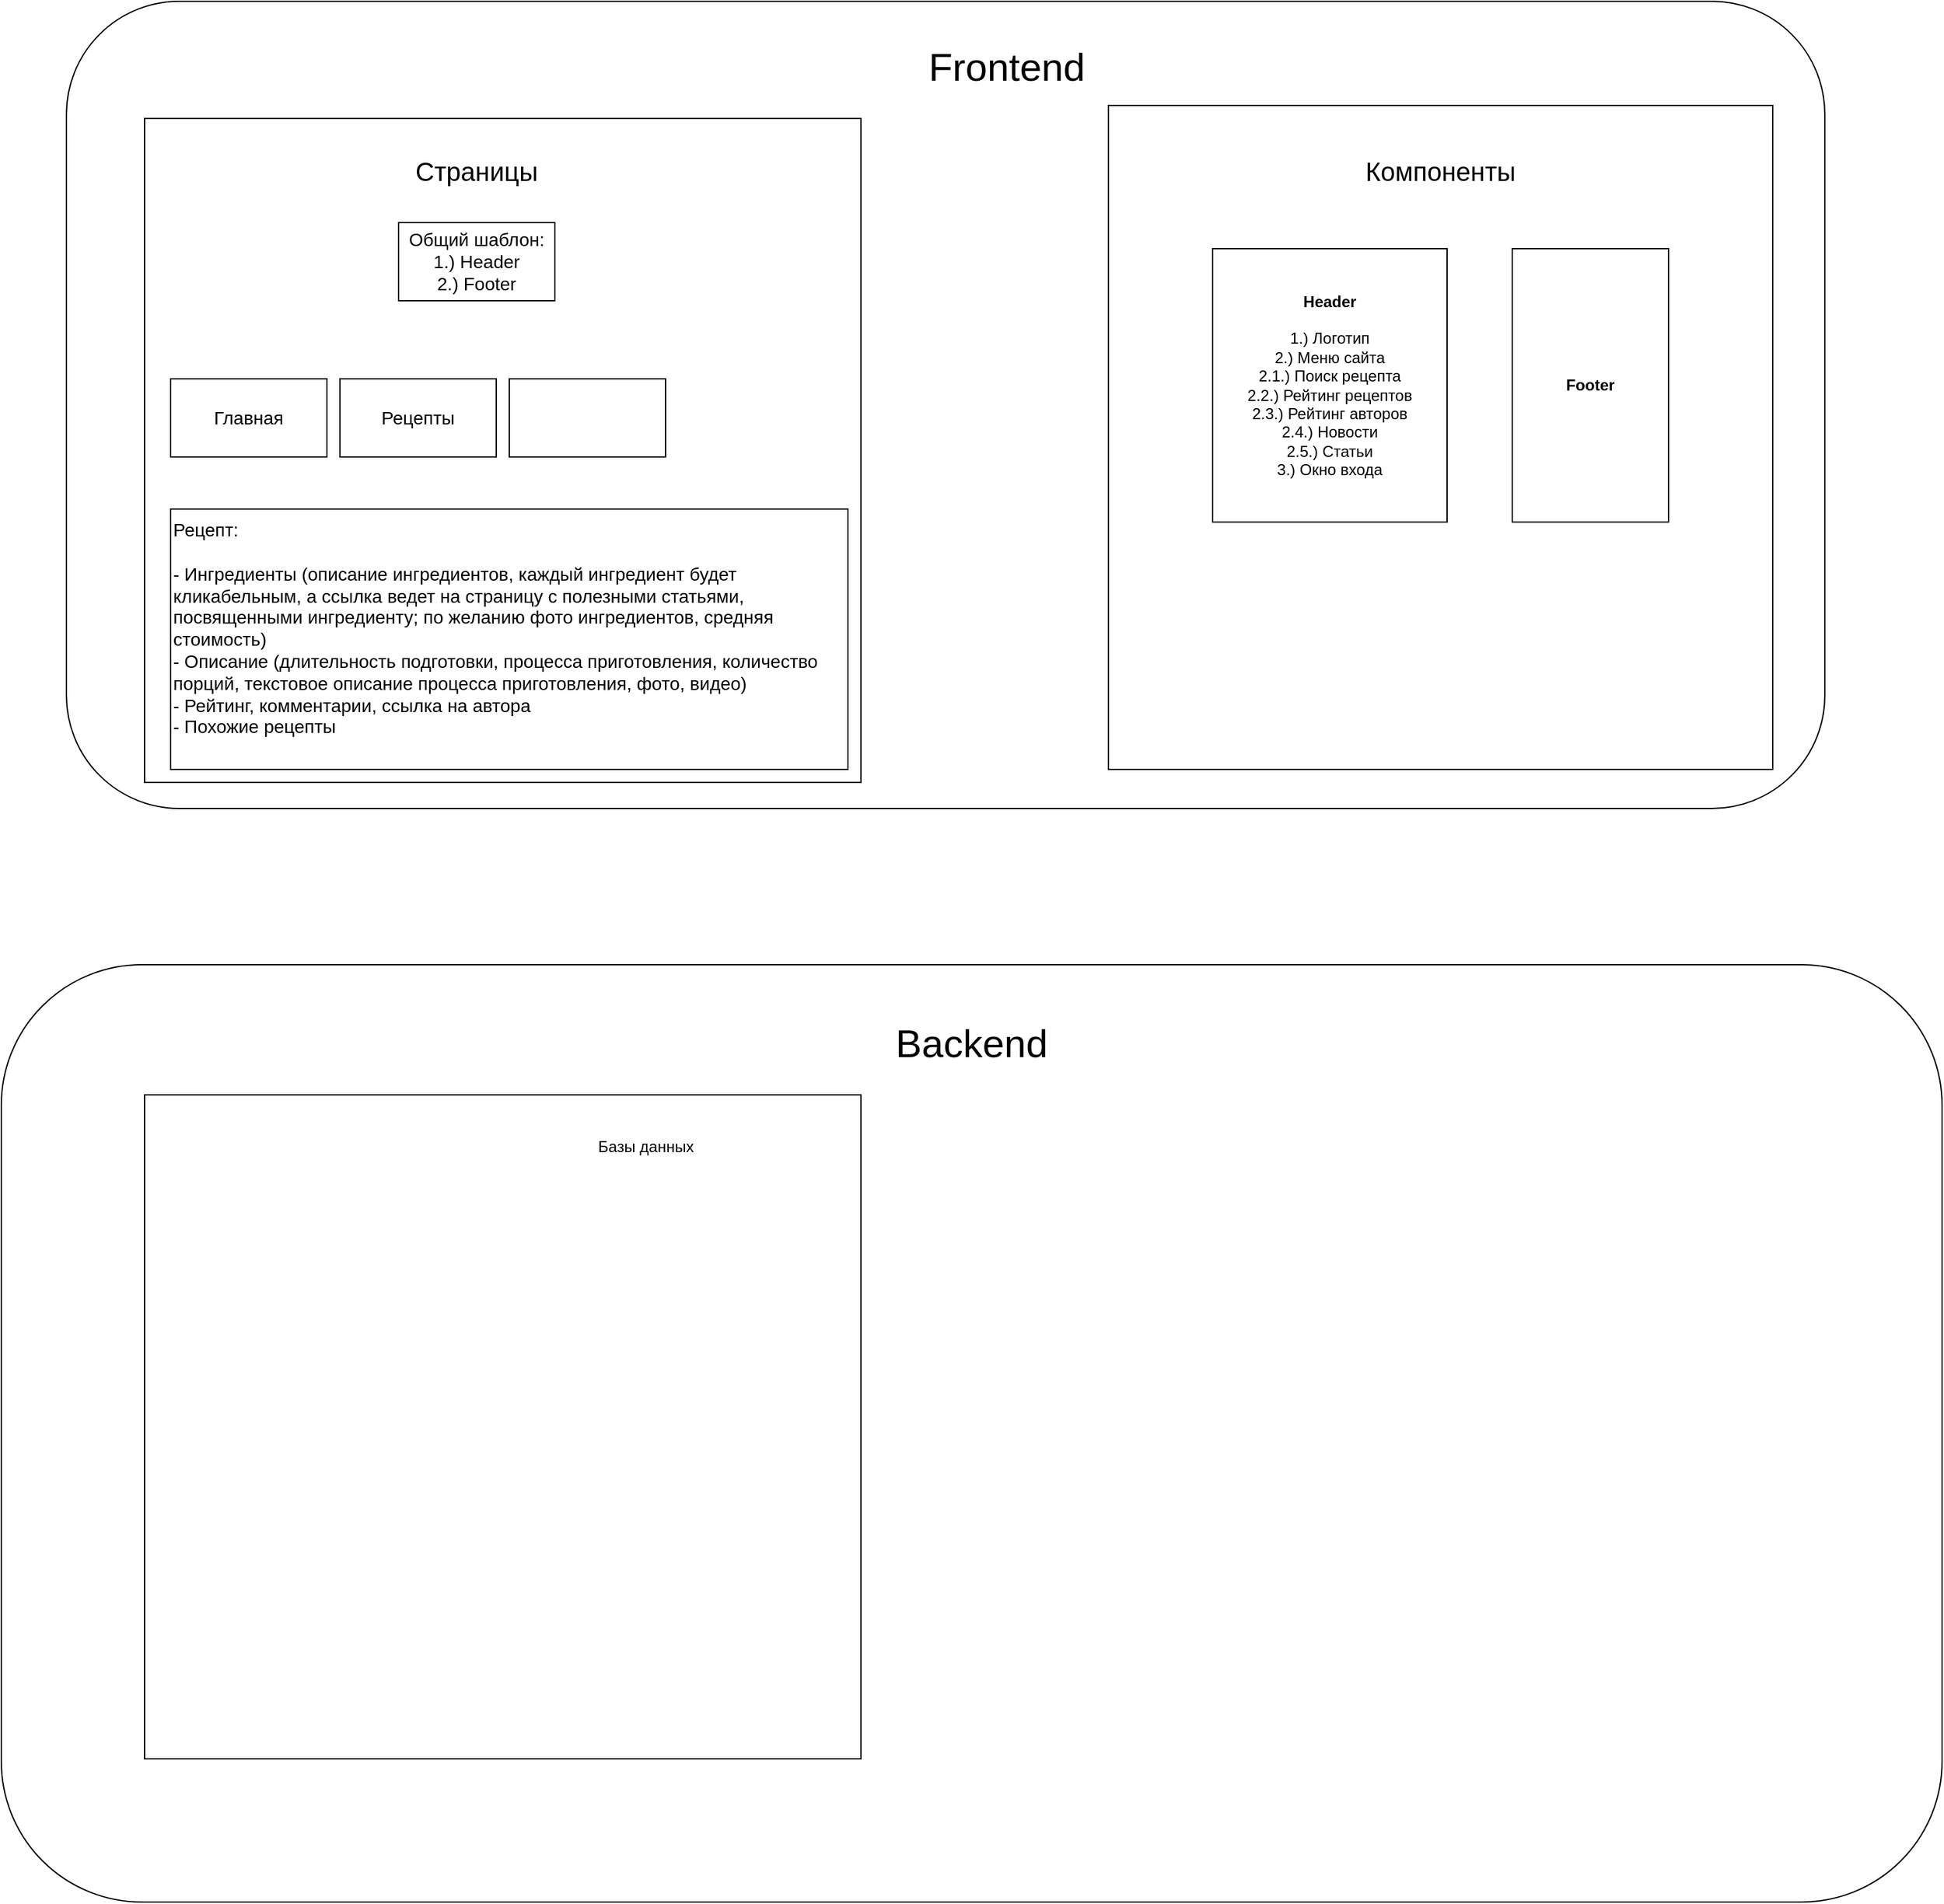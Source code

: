 <mxfile version="14.2.4" type="github">
  <diagram id="r_2RkY1vnEpAnPOisBt5" name="Page-1">
    <mxGraphModel dx="3803" dy="2617" grid="1" gridSize="10" guides="1" tooltips="1" connect="1" arrows="1" fold="1" page="1" pageScale="1" pageWidth="827" pageHeight="1169" math="0" shadow="0">
      <root>
        <mxCell id="0" />
        <mxCell id="1" parent="0" />
        <mxCell id="unLmtyk_LzcFMC9aQ2RW-1" value="" style="rounded=1;whiteSpace=wrap;html=1;arcSize=14;" vertex="1" parent="1">
          <mxGeometry x="-40" y="-80" width="1350" height="620" as="geometry" />
        </mxCell>
        <mxCell id="unLmtyk_LzcFMC9aQ2RW-2" value="" style="rounded=0;whiteSpace=wrap;html=1;direction=south;" vertex="1" parent="1">
          <mxGeometry x="20" y="10" width="550" height="510" as="geometry" />
        </mxCell>
        <mxCell id="unLmtyk_LzcFMC9aQ2RW-3" value="&lt;font style=&quot;font-size: 14px&quot;&gt;Рецепты&lt;/font&gt;" style="rounded=0;whiteSpace=wrap;html=1;" vertex="1" parent="1">
          <mxGeometry x="170" y="210" width="120" height="60" as="geometry" />
        </mxCell>
        <mxCell id="unLmtyk_LzcFMC9aQ2RW-4" value="&lt;font style=&quot;font-size: 14px&quot;&gt;Главная&lt;/font&gt;" style="rounded=0;whiteSpace=wrap;html=1;" vertex="1" parent="1">
          <mxGeometry x="40" y="210" width="120" height="60" as="geometry" />
        </mxCell>
        <mxCell id="unLmtyk_LzcFMC9aQ2RW-5" value="&lt;font style=&quot;font-size: 14px&quot;&gt;Рецепт:&lt;br&gt;&lt;br&gt;- Ингредиенты (описание ингредиентов, каждый ингредиент будет кликабельным, а ссылка ведет на страницу с полезными статьями, посвященными ингредиенту; по желанию фото ингредиентов, средняя стоимость)&lt;br&gt;- Описание (длительность подготовки, процесса приготовления, количество порций, текстовое описание процесса приготовления, фото, видео)&lt;br&gt;- Рейтинг, комментарии, ссылка на автора&lt;br&gt;- Похожие рецепты&lt;br&gt;&lt;/font&gt;&lt;div style=&quot;font-size: 14px&quot;&gt;&lt;br&gt;&lt;/div&gt;" style="rounded=0;whiteSpace=wrap;html=1;align=left;" vertex="1" parent="1">
          <mxGeometry x="40" y="310" width="520" height="200" as="geometry" />
        </mxCell>
        <mxCell id="unLmtyk_LzcFMC9aQ2RW-6" value="&lt;font style=&quot;font-size: 14px&quot;&gt;Общий шаблон:&lt;br&gt;1.) Header&lt;br&gt;2.) Footer&lt;/font&gt;" style="rounded=0;whiteSpace=wrap;html=1;" vertex="1" parent="1">
          <mxGeometry x="215" y="90" width="120" height="60" as="geometry" />
        </mxCell>
        <mxCell id="unLmtyk_LzcFMC9aQ2RW-7" value="" style="rounded=0;whiteSpace=wrap;html=1;" vertex="1" parent="1">
          <mxGeometry x="300" y="210" width="120" height="60" as="geometry" />
        </mxCell>
        <mxCell id="unLmtyk_LzcFMC9aQ2RW-8" value="&lt;font style=&quot;font-size: 20px&quot;&gt;Страницы&lt;/font&gt;" style="text;html=1;strokeColor=none;fillColor=none;align=center;verticalAlign=middle;whiteSpace=wrap;rounded=0;" vertex="1" parent="1">
          <mxGeometry x="220" y="40" width="110" height="20" as="geometry" />
        </mxCell>
        <mxCell id="unLmtyk_LzcFMC9aQ2RW-9" value="" style="whiteSpace=wrap;html=1;aspect=fixed;" vertex="1" parent="1">
          <mxGeometry x="760" width="510" height="510" as="geometry" />
        </mxCell>
        <mxCell id="unLmtyk_LzcFMC9aQ2RW-10" value="&lt;font style=&quot;font-size: 30px&quot;&gt;Frontend&lt;/font&gt;" style="text;html=1;strokeColor=none;fillColor=none;align=center;verticalAlign=middle;whiteSpace=wrap;rounded=0;" vertex="1" parent="1">
          <mxGeometry x="510" y="-40" width="344" height="20" as="geometry" />
        </mxCell>
        <mxCell id="unLmtyk_LzcFMC9aQ2RW-11" value="" style="rounded=1;whiteSpace=wrap;html=1;" vertex="1" parent="1">
          <mxGeometry x="-90" y="660" width="1490" height="720" as="geometry" />
        </mxCell>
        <mxCell id="unLmtyk_LzcFMC9aQ2RW-12" value="" style="rounded=0;whiteSpace=wrap;html=1;direction=south;" vertex="1" parent="1">
          <mxGeometry x="20" y="760" width="550" height="510" as="geometry" />
        </mxCell>
        <mxCell id="unLmtyk_LzcFMC9aQ2RW-13" value="Базы данных" style="text;html=1;strokeColor=none;fillColor=none;align=center;verticalAlign=middle;whiteSpace=wrap;rounded=0;" vertex="1" parent="1">
          <mxGeometry x="350" y="790" width="110" height="20" as="geometry" />
        </mxCell>
        <mxCell id="unLmtyk_LzcFMC9aQ2RW-14" value="&lt;font style=&quot;font-size: 30px&quot;&gt;Backend&lt;/font&gt;" style="text;html=1;strokeColor=none;fillColor=none;align=center;verticalAlign=middle;whiteSpace=wrap;rounded=0;" vertex="1" parent="1">
          <mxGeometry x="55" y="710" width="1200" height="20" as="geometry" />
        </mxCell>
        <mxCell id="unLmtyk_LzcFMC9aQ2RW-15" value="&lt;font style=&quot;font-size: 20px&quot;&gt;Компоненты&lt;/font&gt;" style="text;html=1;strokeColor=none;fillColor=none;align=center;verticalAlign=middle;whiteSpace=wrap;rounded=0;" vertex="1" parent="1">
          <mxGeometry x="995" y="40" width="40" height="20" as="geometry" />
        </mxCell>
        <mxCell id="unLmtyk_LzcFMC9aQ2RW-16" value="&lt;b&gt;Header&lt;/b&gt;&lt;br&gt;&lt;br&gt;1.) Логотип&lt;br&gt;2.) Меню сайта&lt;br&gt;2.1.) Поиск рецепта&lt;br&gt;2.2.) Рейтинг рецептов&lt;br&gt;2.3.) Рейтинг авторов&lt;br&gt;2.4.) Новости&lt;br&gt;2.5.) Статьи&lt;br&gt;3.) Окно входа" style="rounded=0;whiteSpace=wrap;html=1;" vertex="1" parent="1">
          <mxGeometry x="840" y="110" width="180" height="210" as="geometry" />
        </mxCell>
        <mxCell id="unLmtyk_LzcFMC9aQ2RW-17" value="&lt;b&gt;Footer&lt;/b&gt;&lt;br&gt;" style="rounded=0;whiteSpace=wrap;html=1;" vertex="1" parent="1">
          <mxGeometry x="1070" y="110" width="120" height="210" as="geometry" />
        </mxCell>
      </root>
    </mxGraphModel>
  </diagram>
</mxfile>
